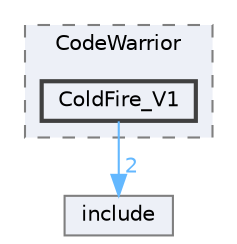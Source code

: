 digraph "D:/Projects/Raspberrypi_pico/pico_freertos_final/freertos_pico2/pico_freertos/FreeRTOS-Kernel/portable/CodeWarrior/ColdFire_V1"
{
 // LATEX_PDF_SIZE
  bgcolor="transparent";
  edge [fontname=Helvetica,fontsize=10,labelfontname=Helvetica,labelfontsize=10];
  node [fontname=Helvetica,fontsize=10,shape=box,height=0.2,width=0.4];
  compound=true
  subgraph clusterdir_87eb828367ea59a3aba00a76e831aaeb {
    graph [ bgcolor="#edf0f7", pencolor="grey50", label="CodeWarrior", fontname=Helvetica,fontsize=10 style="filled,dashed", URL="dir_87eb828367ea59a3aba00a76e831aaeb.html",tooltip=""]
  dir_d0fe9092e3e3d84917bc8b0a0aba504f [label="ColdFire_V1", fillcolor="#edf0f7", color="grey25", style="filled,bold", URL="dir_d0fe9092e3e3d84917bc8b0a0aba504f.html",tooltip=""];
  }
  dir_c69ece34c3f150cb2c6f1098178b172a [label="include", fillcolor="#edf0f7", color="grey50", style="filled", URL="dir_c69ece34c3f150cb2c6f1098178b172a.html",tooltip=""];
  dir_d0fe9092e3e3d84917bc8b0a0aba504f->dir_c69ece34c3f150cb2c6f1098178b172a [headlabel="2", labeldistance=1.5 headhref="dir_000099_000125.html" href="dir_000099_000125.html" color="steelblue1" fontcolor="steelblue1"];
}
